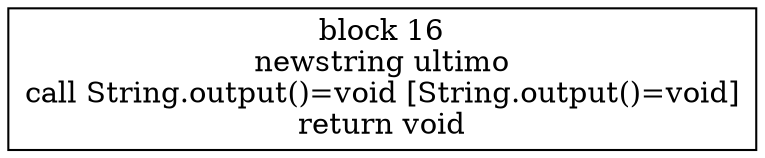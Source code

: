 digraph "UnTest.main()=void" {
size = "11,7.5";
codeblock_16 [ shape = box, label = "block 16\nnewstring ultimo\ncall String.output()=void [String.output()=void]\nreturn void"];
}